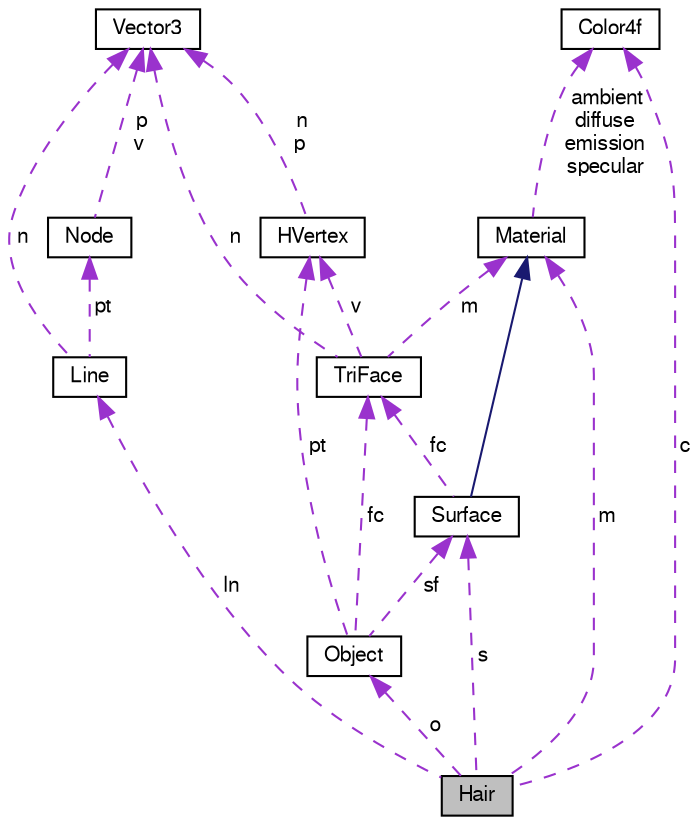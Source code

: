 digraph "Hair"
{
 // LATEX_PDF_SIZE
  bgcolor="transparent";
  edge [fontname="FreeSans",fontsize="10",labelfontname="FreeSans",labelfontsize="10"];
  node [fontname="FreeSans",fontsize="10",shape=record];
  Node1 [label="Hair",height=0.2,width=0.4,color="black", fillcolor="grey75", style="filled", fontcolor="black",tooltip="CHair class."];
  Node2 -> Node1 [dir="back",color="darkorchid3",fontsize="10",style="dashed",label=" ln" ,fontname="FreeSans"];
  Node2 [label="Line",height=0.2,width=0.4,color="black",URL="$a01804.html",tooltip="Line class."];
  Node3 -> Node2 [dir="back",color="darkorchid3",fontsize="10",style="dashed",label=" pt" ,fontname="FreeSans"];
  Node3 [label="Node",height=0.2,width=0.4,color="black",URL="$a01800.html",tooltip="Node class."];
  Node4 -> Node3 [dir="back",color="darkorchid3",fontsize="10",style="dashed",label=" p\nv" ,fontname="FreeSans"];
  Node4 [label="Vector3",height=0.2,width=0.4,color="black",URL="$a01484.html",tooltip="Vector3 class."];
  Node4 -> Node2 [dir="back",color="darkorchid3",fontsize="10",style="dashed",label=" n" ,fontname="FreeSans"];
  Node5 -> Node1 [dir="back",color="darkorchid3",fontsize="10",style="dashed",label=" m" ,fontname="FreeSans"];
  Node5 [label="Material",height=0.2,width=0.4,color="black",URL="$a01784.html",tooltip="Material class."];
  Node6 -> Node5 [dir="back",color="darkorchid3",fontsize="10",style="dashed",label=" ambient\ndiffuse\nemission\nspecular" ,fontname="FreeSans"];
  Node6 [label="Color4f",height=0.2,width=0.4,color="black",URL="$a01768.html",tooltip="Color4f class."];
  Node7 -> Node1 [dir="back",color="darkorchid3",fontsize="10",style="dashed",label=" s" ,fontname="FreeSans"];
  Node7 [label="Surface",height=0.2,width=0.4,color="black",URL="$a01792.html",tooltip="Surface class."];
  Node5 -> Node7 [dir="back",color="midnightblue",fontsize="10",style="solid",fontname="FreeSans"];
  Node8 -> Node7 [dir="back",color="darkorchid3",fontsize="10",style="dashed",label=" fc" ,fontname="FreeSans"];
  Node8 [label="TriFace",height=0.2,width=0.4,color="black",URL="$a01788.html",tooltip="TriFace class."];
  Node5 -> Node8 [dir="back",color="darkorchid3",fontsize="10",style="dashed",label=" m" ,fontname="FreeSans"];
  Node4 -> Node8 [dir="back",color="darkorchid3",fontsize="10",style="dashed",label=" n" ,fontname="FreeSans"];
  Node9 -> Node8 [dir="back",color="darkorchid3",fontsize="10",style="dashed",label=" v" ,fontname="FreeSans"];
  Node9 [label="HVertex",height=0.2,width=0.4,color="black",URL="$a01780.html",tooltip="HVertex class."];
  Node4 -> Node9 [dir="back",color="darkorchid3",fontsize="10",style="dashed",label=" n\np" ,fontname="FreeSans"];
  Node10 -> Node1 [dir="back",color="darkorchid3",fontsize="10",style="dashed",label=" o" ,fontname="FreeSans"];
  Node10 [label="Object",height=0.2,width=0.4,color="black",URL="$a01796.html",tooltip="Object class."];
  Node8 -> Node10 [dir="back",color="darkorchid3",fontsize="10",style="dashed",label=" fc" ,fontname="FreeSans"];
  Node7 -> Node10 [dir="back",color="darkorchid3",fontsize="10",style="dashed",label=" sf" ,fontname="FreeSans"];
  Node9 -> Node10 [dir="back",color="darkorchid3",fontsize="10",style="dashed",label=" pt" ,fontname="FreeSans"];
  Node6 -> Node1 [dir="back",color="darkorchid3",fontsize="10",style="dashed",label=" c" ,fontname="FreeSans"];
}
